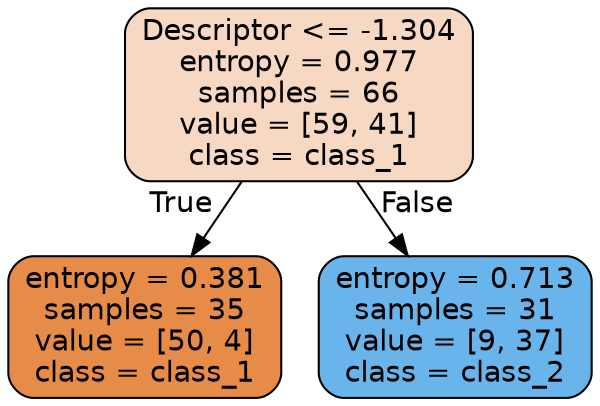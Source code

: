 digraph Tree {
node [shape=box, style="filled, rounded", color="black", fontname="helvetica"] ;
edge [fontname="helvetica"] ;
0 [label="Descriptor <= -1.304\nentropy = 0.977\nsamples = 66\nvalue = [59, 41]\nclass = class_1", fillcolor="#f7d9c3"] ;
1 [label="entropy = 0.381\nsamples = 35\nvalue = [50, 4]\nclass = class_1", fillcolor="#e78b49"] ;
0 -> 1 [labeldistance=2.5, labelangle=45, headlabel="True"] ;
2 [label="entropy = 0.713\nsamples = 31\nvalue = [9, 37]\nclass = class_2", fillcolor="#69b5eb"] ;
0 -> 2 [labeldistance=2.5, labelangle=-45, headlabel="False"] ;
}
